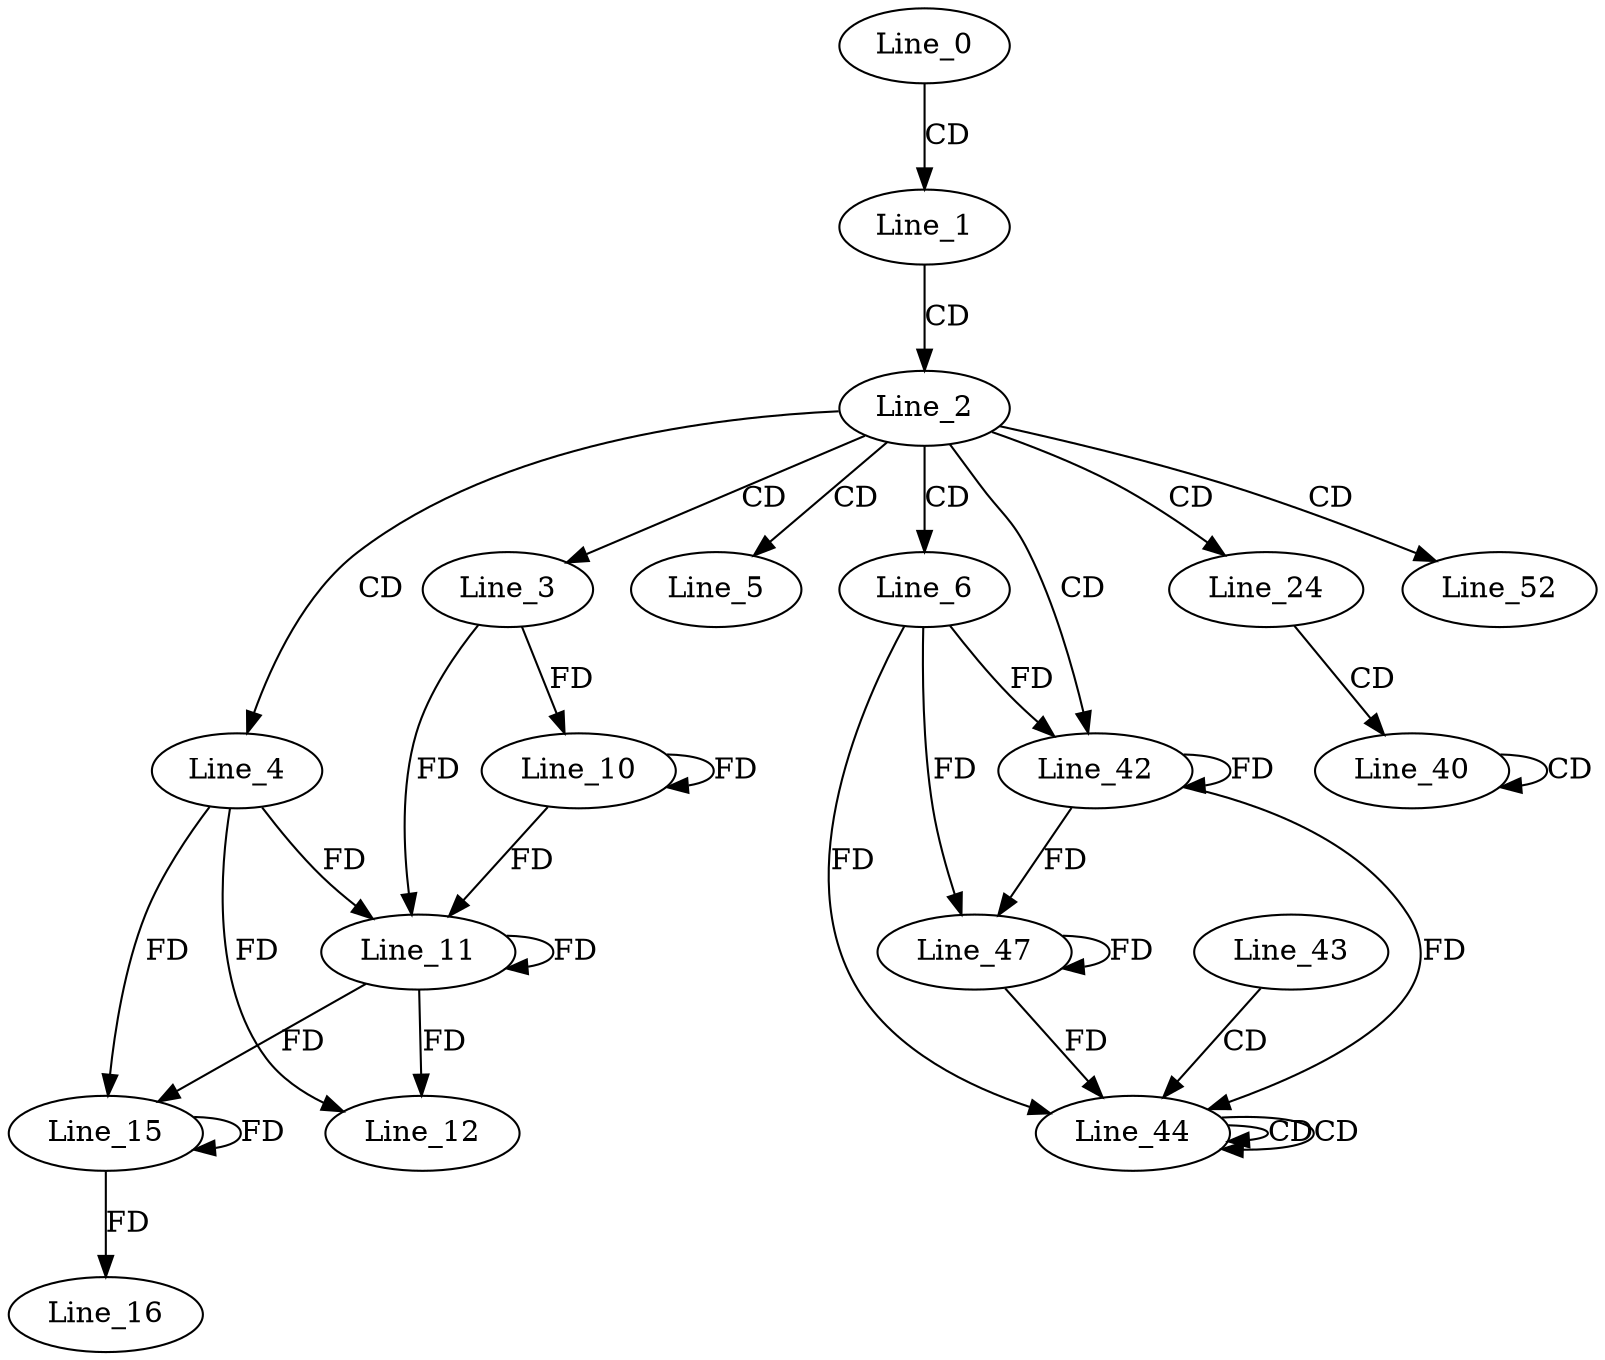 digraph G {
  Line_0;
  Line_1;
  Line_2;
  Line_3;
  Line_4;
  Line_5;
  Line_6;
  Line_10;
  Line_11;
  Line_11;
  Line_12;
  Line_15;
  Line_16;
  Line_24;
  Line_40;
  Line_40;
  Line_42;
  Line_43;
  Line_44;
  Line_44;
  Line_47;
  Line_52;
  Line_0 -> Line_1 [ label="CD" ];
  Line_1 -> Line_2 [ label="CD" ];
  Line_2 -> Line_3 [ label="CD" ];
  Line_2 -> Line_4 [ label="CD" ];
  Line_2 -> Line_5 [ label="CD" ];
  Line_2 -> Line_6 [ label="CD" ];
  Line_3 -> Line_10 [ label="FD" ];
  Line_10 -> Line_10 [ label="FD" ];
  Line_4 -> Line_11 [ label="FD" ];
  Line_11 -> Line_11 [ label="FD" ];
  Line_3 -> Line_11 [ label="FD" ];
  Line_10 -> Line_11 [ label="FD" ];
  Line_4 -> Line_12 [ label="FD" ];
  Line_11 -> Line_12 [ label="FD" ];
  Line_4 -> Line_15 [ label="FD" ];
  Line_11 -> Line_15 [ label="FD" ];
  Line_15 -> Line_15 [ label="FD" ];
  Line_15 -> Line_16 [ label="FD" ];
  Line_2 -> Line_24 [ label="CD" ];
  Line_24 -> Line_40 [ label="CD" ];
  Line_40 -> Line_40 [ label="CD" ];
  Line_2 -> Line_42 [ label="CD" ];
  Line_6 -> Line_42 [ label="FD" ];
  Line_42 -> Line_42 [ label="FD" ];
  Line_43 -> Line_44 [ label="CD" ];
  Line_44 -> Line_44 [ label="CD" ];
  Line_44 -> Line_44 [ label="CD" ];
  Line_6 -> Line_44 [ label="FD" ];
  Line_42 -> Line_44 [ label="FD" ];
  Line_47 -> Line_47 [ label="FD" ];
  Line_6 -> Line_47 [ label="FD" ];
  Line_42 -> Line_47 [ label="FD" ];
  Line_2 -> Line_52 [ label="CD" ];
  Line_47 -> Line_44 [ label="FD" ];
}
